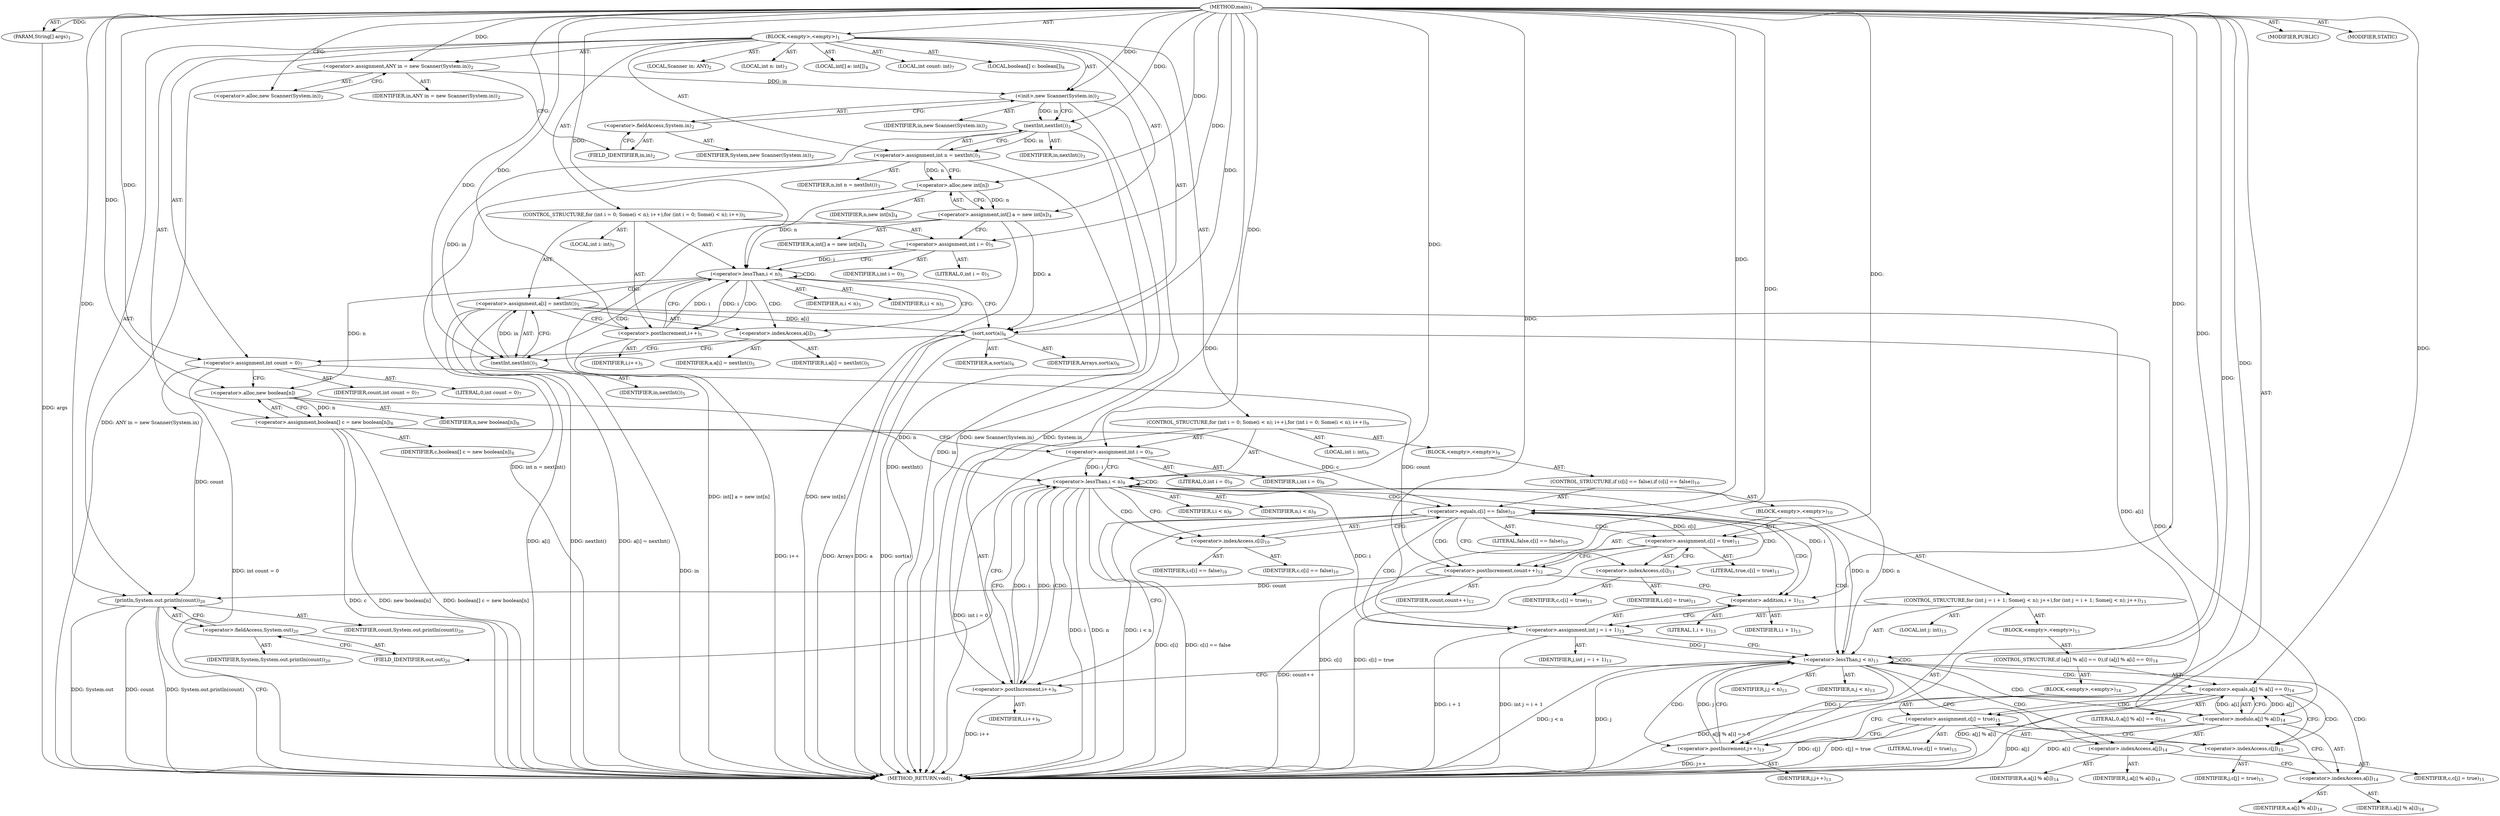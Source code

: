 digraph "main" {  
"19" [label = <(METHOD,main)<SUB>1</SUB>> ]
"20" [label = <(PARAM,String[] args)<SUB>1</SUB>> ]
"21" [label = <(BLOCK,&lt;empty&gt;,&lt;empty&gt;)<SUB>1</SUB>> ]
"4" [label = <(LOCAL,Scanner in: ANY)<SUB>2</SUB>> ]
"22" [label = <(&lt;operator&gt;.assignment,ANY in = new Scanner(System.in))<SUB>2</SUB>> ]
"23" [label = <(IDENTIFIER,in,ANY in = new Scanner(System.in))<SUB>2</SUB>> ]
"24" [label = <(&lt;operator&gt;.alloc,new Scanner(System.in))<SUB>2</SUB>> ]
"25" [label = <(&lt;init&gt;,new Scanner(System.in))<SUB>2</SUB>> ]
"3" [label = <(IDENTIFIER,in,new Scanner(System.in))<SUB>2</SUB>> ]
"26" [label = <(&lt;operator&gt;.fieldAccess,System.in)<SUB>2</SUB>> ]
"27" [label = <(IDENTIFIER,System,new Scanner(System.in))<SUB>2</SUB>> ]
"28" [label = <(FIELD_IDENTIFIER,in,in)<SUB>2</SUB>> ]
"29" [label = <(LOCAL,int n: int)<SUB>3</SUB>> ]
"30" [label = <(&lt;operator&gt;.assignment,int n = nextInt())<SUB>3</SUB>> ]
"31" [label = <(IDENTIFIER,n,int n = nextInt())<SUB>3</SUB>> ]
"32" [label = <(nextInt,nextInt())<SUB>3</SUB>> ]
"33" [label = <(IDENTIFIER,in,nextInt())<SUB>3</SUB>> ]
"34" [label = <(LOCAL,int[] a: int[])<SUB>4</SUB>> ]
"35" [label = <(&lt;operator&gt;.assignment,int[] a = new int[n])<SUB>4</SUB>> ]
"36" [label = <(IDENTIFIER,a,int[] a = new int[n])<SUB>4</SUB>> ]
"37" [label = <(&lt;operator&gt;.alloc,new int[n])> ]
"38" [label = <(IDENTIFIER,n,new int[n])<SUB>4</SUB>> ]
"39" [label = <(CONTROL_STRUCTURE,for (int i = 0; Some(i &lt; n); i++),for (int i = 0; Some(i &lt; n); i++))<SUB>5</SUB>> ]
"40" [label = <(LOCAL,int i: int)<SUB>5</SUB>> ]
"41" [label = <(&lt;operator&gt;.assignment,int i = 0)<SUB>5</SUB>> ]
"42" [label = <(IDENTIFIER,i,int i = 0)<SUB>5</SUB>> ]
"43" [label = <(LITERAL,0,int i = 0)<SUB>5</SUB>> ]
"44" [label = <(&lt;operator&gt;.lessThan,i &lt; n)<SUB>5</SUB>> ]
"45" [label = <(IDENTIFIER,i,i &lt; n)<SUB>5</SUB>> ]
"46" [label = <(IDENTIFIER,n,i &lt; n)<SUB>5</SUB>> ]
"47" [label = <(&lt;operator&gt;.postIncrement,i++)<SUB>5</SUB>> ]
"48" [label = <(IDENTIFIER,i,i++)<SUB>5</SUB>> ]
"49" [label = <(&lt;operator&gt;.assignment,a[i] = nextInt())<SUB>5</SUB>> ]
"50" [label = <(&lt;operator&gt;.indexAccess,a[i])<SUB>5</SUB>> ]
"51" [label = <(IDENTIFIER,a,a[i] = nextInt())<SUB>5</SUB>> ]
"52" [label = <(IDENTIFIER,i,a[i] = nextInt())<SUB>5</SUB>> ]
"53" [label = <(nextInt,nextInt())<SUB>5</SUB>> ]
"54" [label = <(IDENTIFIER,in,nextInt())<SUB>5</SUB>> ]
"55" [label = <(sort,sort(a))<SUB>6</SUB>> ]
"56" [label = <(IDENTIFIER,Arrays,sort(a))<SUB>6</SUB>> ]
"57" [label = <(IDENTIFIER,a,sort(a))<SUB>6</SUB>> ]
"58" [label = <(LOCAL,int count: int)<SUB>7</SUB>> ]
"59" [label = <(&lt;operator&gt;.assignment,int count = 0)<SUB>7</SUB>> ]
"60" [label = <(IDENTIFIER,count,int count = 0)<SUB>7</SUB>> ]
"61" [label = <(LITERAL,0,int count = 0)<SUB>7</SUB>> ]
"62" [label = <(LOCAL,boolean[] c: boolean[])<SUB>8</SUB>> ]
"63" [label = <(&lt;operator&gt;.assignment,boolean[] c = new boolean[n])<SUB>8</SUB>> ]
"64" [label = <(IDENTIFIER,c,boolean[] c = new boolean[n])<SUB>8</SUB>> ]
"65" [label = <(&lt;operator&gt;.alloc,new boolean[n])> ]
"66" [label = <(IDENTIFIER,n,new boolean[n])<SUB>8</SUB>> ]
"67" [label = <(CONTROL_STRUCTURE,for (int i = 0; Some(i &lt; n); i++),for (int i = 0; Some(i &lt; n); i++))<SUB>9</SUB>> ]
"68" [label = <(LOCAL,int i: int)<SUB>9</SUB>> ]
"69" [label = <(&lt;operator&gt;.assignment,int i = 0)<SUB>9</SUB>> ]
"70" [label = <(IDENTIFIER,i,int i = 0)<SUB>9</SUB>> ]
"71" [label = <(LITERAL,0,int i = 0)<SUB>9</SUB>> ]
"72" [label = <(&lt;operator&gt;.lessThan,i &lt; n)<SUB>9</SUB>> ]
"73" [label = <(IDENTIFIER,i,i &lt; n)<SUB>9</SUB>> ]
"74" [label = <(IDENTIFIER,n,i &lt; n)<SUB>9</SUB>> ]
"75" [label = <(&lt;operator&gt;.postIncrement,i++)<SUB>9</SUB>> ]
"76" [label = <(IDENTIFIER,i,i++)<SUB>9</SUB>> ]
"77" [label = <(BLOCK,&lt;empty&gt;,&lt;empty&gt;)<SUB>9</SUB>> ]
"78" [label = <(CONTROL_STRUCTURE,if (c[i] == false),if (c[i] == false))<SUB>10</SUB>> ]
"79" [label = <(&lt;operator&gt;.equals,c[i] == false)<SUB>10</SUB>> ]
"80" [label = <(&lt;operator&gt;.indexAccess,c[i])<SUB>10</SUB>> ]
"81" [label = <(IDENTIFIER,c,c[i] == false)<SUB>10</SUB>> ]
"82" [label = <(IDENTIFIER,i,c[i] == false)<SUB>10</SUB>> ]
"83" [label = <(LITERAL,false,c[i] == false)<SUB>10</SUB>> ]
"84" [label = <(BLOCK,&lt;empty&gt;,&lt;empty&gt;)<SUB>10</SUB>> ]
"85" [label = <(&lt;operator&gt;.assignment,c[i] = true)<SUB>11</SUB>> ]
"86" [label = <(&lt;operator&gt;.indexAccess,c[i])<SUB>11</SUB>> ]
"87" [label = <(IDENTIFIER,c,c[i] = true)<SUB>11</SUB>> ]
"88" [label = <(IDENTIFIER,i,c[i] = true)<SUB>11</SUB>> ]
"89" [label = <(LITERAL,true,c[i] = true)<SUB>11</SUB>> ]
"90" [label = <(&lt;operator&gt;.postIncrement,count++)<SUB>12</SUB>> ]
"91" [label = <(IDENTIFIER,count,count++)<SUB>12</SUB>> ]
"92" [label = <(CONTROL_STRUCTURE,for (int j = i + 1; Some(j &lt; n); j++),for (int j = i + 1; Some(j &lt; n); j++))<SUB>13</SUB>> ]
"93" [label = <(LOCAL,int j: int)<SUB>13</SUB>> ]
"94" [label = <(&lt;operator&gt;.assignment,int j = i + 1)<SUB>13</SUB>> ]
"95" [label = <(IDENTIFIER,j,int j = i + 1)<SUB>13</SUB>> ]
"96" [label = <(&lt;operator&gt;.addition,i + 1)<SUB>13</SUB>> ]
"97" [label = <(IDENTIFIER,i,i + 1)<SUB>13</SUB>> ]
"98" [label = <(LITERAL,1,i + 1)<SUB>13</SUB>> ]
"99" [label = <(&lt;operator&gt;.lessThan,j &lt; n)<SUB>13</SUB>> ]
"100" [label = <(IDENTIFIER,j,j &lt; n)<SUB>13</SUB>> ]
"101" [label = <(IDENTIFIER,n,j &lt; n)<SUB>13</SUB>> ]
"102" [label = <(&lt;operator&gt;.postIncrement,j++)<SUB>13</SUB>> ]
"103" [label = <(IDENTIFIER,j,j++)<SUB>13</SUB>> ]
"104" [label = <(BLOCK,&lt;empty&gt;,&lt;empty&gt;)<SUB>13</SUB>> ]
"105" [label = <(CONTROL_STRUCTURE,if (a[j] % a[i] == 0),if (a[j] % a[i] == 0))<SUB>14</SUB>> ]
"106" [label = <(&lt;operator&gt;.equals,a[j] % a[i] == 0)<SUB>14</SUB>> ]
"107" [label = <(&lt;operator&gt;.modulo,a[j] % a[i])<SUB>14</SUB>> ]
"108" [label = <(&lt;operator&gt;.indexAccess,a[j])<SUB>14</SUB>> ]
"109" [label = <(IDENTIFIER,a,a[j] % a[i])<SUB>14</SUB>> ]
"110" [label = <(IDENTIFIER,j,a[j] % a[i])<SUB>14</SUB>> ]
"111" [label = <(&lt;operator&gt;.indexAccess,a[i])<SUB>14</SUB>> ]
"112" [label = <(IDENTIFIER,a,a[j] % a[i])<SUB>14</SUB>> ]
"113" [label = <(IDENTIFIER,i,a[j] % a[i])<SUB>14</SUB>> ]
"114" [label = <(LITERAL,0,a[j] % a[i] == 0)<SUB>14</SUB>> ]
"115" [label = <(BLOCK,&lt;empty&gt;,&lt;empty&gt;)<SUB>14</SUB>> ]
"116" [label = <(&lt;operator&gt;.assignment,c[j] = true)<SUB>15</SUB>> ]
"117" [label = <(&lt;operator&gt;.indexAccess,c[j])<SUB>15</SUB>> ]
"118" [label = <(IDENTIFIER,c,c[j] = true)<SUB>15</SUB>> ]
"119" [label = <(IDENTIFIER,j,c[j] = true)<SUB>15</SUB>> ]
"120" [label = <(LITERAL,true,c[j] = true)<SUB>15</SUB>> ]
"121" [label = <(println,System.out.println(count))<SUB>20</SUB>> ]
"122" [label = <(&lt;operator&gt;.fieldAccess,System.out)<SUB>20</SUB>> ]
"123" [label = <(IDENTIFIER,System,System.out.println(count))<SUB>20</SUB>> ]
"124" [label = <(FIELD_IDENTIFIER,out,out)<SUB>20</SUB>> ]
"125" [label = <(IDENTIFIER,count,System.out.println(count))<SUB>20</SUB>> ]
"126" [label = <(MODIFIER,PUBLIC)> ]
"127" [label = <(MODIFIER,STATIC)> ]
"128" [label = <(METHOD_RETURN,void)<SUB>1</SUB>> ]
  "19" -> "20"  [ label = "AST: "] 
  "19" -> "21"  [ label = "AST: "] 
  "19" -> "126"  [ label = "AST: "] 
  "19" -> "127"  [ label = "AST: "] 
  "19" -> "128"  [ label = "AST: "] 
  "21" -> "4"  [ label = "AST: "] 
  "21" -> "22"  [ label = "AST: "] 
  "21" -> "25"  [ label = "AST: "] 
  "21" -> "29"  [ label = "AST: "] 
  "21" -> "30"  [ label = "AST: "] 
  "21" -> "34"  [ label = "AST: "] 
  "21" -> "35"  [ label = "AST: "] 
  "21" -> "39"  [ label = "AST: "] 
  "21" -> "55"  [ label = "AST: "] 
  "21" -> "58"  [ label = "AST: "] 
  "21" -> "59"  [ label = "AST: "] 
  "21" -> "62"  [ label = "AST: "] 
  "21" -> "63"  [ label = "AST: "] 
  "21" -> "67"  [ label = "AST: "] 
  "21" -> "121"  [ label = "AST: "] 
  "22" -> "23"  [ label = "AST: "] 
  "22" -> "24"  [ label = "AST: "] 
  "25" -> "3"  [ label = "AST: "] 
  "25" -> "26"  [ label = "AST: "] 
  "26" -> "27"  [ label = "AST: "] 
  "26" -> "28"  [ label = "AST: "] 
  "30" -> "31"  [ label = "AST: "] 
  "30" -> "32"  [ label = "AST: "] 
  "32" -> "33"  [ label = "AST: "] 
  "35" -> "36"  [ label = "AST: "] 
  "35" -> "37"  [ label = "AST: "] 
  "37" -> "38"  [ label = "AST: "] 
  "39" -> "40"  [ label = "AST: "] 
  "39" -> "41"  [ label = "AST: "] 
  "39" -> "44"  [ label = "AST: "] 
  "39" -> "47"  [ label = "AST: "] 
  "39" -> "49"  [ label = "AST: "] 
  "41" -> "42"  [ label = "AST: "] 
  "41" -> "43"  [ label = "AST: "] 
  "44" -> "45"  [ label = "AST: "] 
  "44" -> "46"  [ label = "AST: "] 
  "47" -> "48"  [ label = "AST: "] 
  "49" -> "50"  [ label = "AST: "] 
  "49" -> "53"  [ label = "AST: "] 
  "50" -> "51"  [ label = "AST: "] 
  "50" -> "52"  [ label = "AST: "] 
  "53" -> "54"  [ label = "AST: "] 
  "55" -> "56"  [ label = "AST: "] 
  "55" -> "57"  [ label = "AST: "] 
  "59" -> "60"  [ label = "AST: "] 
  "59" -> "61"  [ label = "AST: "] 
  "63" -> "64"  [ label = "AST: "] 
  "63" -> "65"  [ label = "AST: "] 
  "65" -> "66"  [ label = "AST: "] 
  "67" -> "68"  [ label = "AST: "] 
  "67" -> "69"  [ label = "AST: "] 
  "67" -> "72"  [ label = "AST: "] 
  "67" -> "75"  [ label = "AST: "] 
  "67" -> "77"  [ label = "AST: "] 
  "69" -> "70"  [ label = "AST: "] 
  "69" -> "71"  [ label = "AST: "] 
  "72" -> "73"  [ label = "AST: "] 
  "72" -> "74"  [ label = "AST: "] 
  "75" -> "76"  [ label = "AST: "] 
  "77" -> "78"  [ label = "AST: "] 
  "78" -> "79"  [ label = "AST: "] 
  "78" -> "84"  [ label = "AST: "] 
  "79" -> "80"  [ label = "AST: "] 
  "79" -> "83"  [ label = "AST: "] 
  "80" -> "81"  [ label = "AST: "] 
  "80" -> "82"  [ label = "AST: "] 
  "84" -> "85"  [ label = "AST: "] 
  "84" -> "90"  [ label = "AST: "] 
  "84" -> "92"  [ label = "AST: "] 
  "85" -> "86"  [ label = "AST: "] 
  "85" -> "89"  [ label = "AST: "] 
  "86" -> "87"  [ label = "AST: "] 
  "86" -> "88"  [ label = "AST: "] 
  "90" -> "91"  [ label = "AST: "] 
  "92" -> "93"  [ label = "AST: "] 
  "92" -> "94"  [ label = "AST: "] 
  "92" -> "99"  [ label = "AST: "] 
  "92" -> "102"  [ label = "AST: "] 
  "92" -> "104"  [ label = "AST: "] 
  "94" -> "95"  [ label = "AST: "] 
  "94" -> "96"  [ label = "AST: "] 
  "96" -> "97"  [ label = "AST: "] 
  "96" -> "98"  [ label = "AST: "] 
  "99" -> "100"  [ label = "AST: "] 
  "99" -> "101"  [ label = "AST: "] 
  "102" -> "103"  [ label = "AST: "] 
  "104" -> "105"  [ label = "AST: "] 
  "105" -> "106"  [ label = "AST: "] 
  "105" -> "115"  [ label = "AST: "] 
  "106" -> "107"  [ label = "AST: "] 
  "106" -> "114"  [ label = "AST: "] 
  "107" -> "108"  [ label = "AST: "] 
  "107" -> "111"  [ label = "AST: "] 
  "108" -> "109"  [ label = "AST: "] 
  "108" -> "110"  [ label = "AST: "] 
  "111" -> "112"  [ label = "AST: "] 
  "111" -> "113"  [ label = "AST: "] 
  "115" -> "116"  [ label = "AST: "] 
  "116" -> "117"  [ label = "AST: "] 
  "116" -> "120"  [ label = "AST: "] 
  "117" -> "118"  [ label = "AST: "] 
  "117" -> "119"  [ label = "AST: "] 
  "121" -> "122"  [ label = "AST: "] 
  "121" -> "125"  [ label = "AST: "] 
  "122" -> "123"  [ label = "AST: "] 
  "122" -> "124"  [ label = "AST: "] 
  "22" -> "28"  [ label = "CFG: "] 
  "25" -> "32"  [ label = "CFG: "] 
  "30" -> "37"  [ label = "CFG: "] 
  "35" -> "41"  [ label = "CFG: "] 
  "55" -> "59"  [ label = "CFG: "] 
  "59" -> "65"  [ label = "CFG: "] 
  "63" -> "69"  [ label = "CFG: "] 
  "121" -> "128"  [ label = "CFG: "] 
  "24" -> "22"  [ label = "CFG: "] 
  "26" -> "25"  [ label = "CFG: "] 
  "32" -> "30"  [ label = "CFG: "] 
  "37" -> "35"  [ label = "CFG: "] 
  "41" -> "44"  [ label = "CFG: "] 
  "44" -> "50"  [ label = "CFG: "] 
  "44" -> "55"  [ label = "CFG: "] 
  "47" -> "44"  [ label = "CFG: "] 
  "49" -> "47"  [ label = "CFG: "] 
  "65" -> "63"  [ label = "CFG: "] 
  "69" -> "72"  [ label = "CFG: "] 
  "72" -> "80"  [ label = "CFG: "] 
  "72" -> "124"  [ label = "CFG: "] 
  "75" -> "72"  [ label = "CFG: "] 
  "122" -> "121"  [ label = "CFG: "] 
  "28" -> "26"  [ label = "CFG: "] 
  "50" -> "53"  [ label = "CFG: "] 
  "53" -> "49"  [ label = "CFG: "] 
  "124" -> "122"  [ label = "CFG: "] 
  "79" -> "86"  [ label = "CFG: "] 
  "79" -> "75"  [ label = "CFG: "] 
  "80" -> "79"  [ label = "CFG: "] 
  "85" -> "90"  [ label = "CFG: "] 
  "90" -> "96"  [ label = "CFG: "] 
  "86" -> "85"  [ label = "CFG: "] 
  "94" -> "99"  [ label = "CFG: "] 
  "99" -> "108"  [ label = "CFG: "] 
  "99" -> "75"  [ label = "CFG: "] 
  "102" -> "99"  [ label = "CFG: "] 
  "96" -> "94"  [ label = "CFG: "] 
  "106" -> "117"  [ label = "CFG: "] 
  "106" -> "102"  [ label = "CFG: "] 
  "107" -> "106"  [ label = "CFG: "] 
  "116" -> "102"  [ label = "CFG: "] 
  "108" -> "111"  [ label = "CFG: "] 
  "111" -> "107"  [ label = "CFG: "] 
  "117" -> "116"  [ label = "CFG: "] 
  "19" -> "24"  [ label = "CFG: "] 
  "20" -> "128"  [ label = "DDG: args"] 
  "22" -> "128"  [ label = "DDG: ANY in = new Scanner(System.in)"] 
  "25" -> "128"  [ label = "DDG: System.in"] 
  "25" -> "128"  [ label = "DDG: new Scanner(System.in)"] 
  "32" -> "128"  [ label = "DDG: in"] 
  "30" -> "128"  [ label = "DDG: nextInt()"] 
  "30" -> "128"  [ label = "DDG: int n = nextInt()"] 
  "35" -> "128"  [ label = "DDG: new int[n]"] 
  "35" -> "128"  [ label = "DDG: int[] a = new int[n]"] 
  "55" -> "128"  [ label = "DDG: a"] 
  "55" -> "128"  [ label = "DDG: sort(a)"] 
  "59" -> "128"  [ label = "DDG: int count = 0"] 
  "63" -> "128"  [ label = "DDG: c"] 
  "63" -> "128"  [ label = "DDG: new boolean[n]"] 
  "63" -> "128"  [ label = "DDG: boolean[] c = new boolean[n]"] 
  "69" -> "128"  [ label = "DDG: int i = 0"] 
  "72" -> "128"  [ label = "DDG: i"] 
  "72" -> "128"  [ label = "DDG: n"] 
  "72" -> "128"  [ label = "DDG: i &lt; n"] 
  "121" -> "128"  [ label = "DDG: System.out"] 
  "121" -> "128"  [ label = "DDG: count"] 
  "121" -> "128"  [ label = "DDG: System.out.println(count)"] 
  "79" -> "128"  [ label = "DDG: c[i]"] 
  "79" -> "128"  [ label = "DDG: c[i] == false"] 
  "85" -> "128"  [ label = "DDG: c[i]"] 
  "85" -> "128"  [ label = "DDG: c[i] = true"] 
  "90" -> "128"  [ label = "DDG: count++"] 
  "94" -> "128"  [ label = "DDG: i + 1"] 
  "94" -> "128"  [ label = "DDG: int j = i + 1"] 
  "99" -> "128"  [ label = "DDG: j"] 
  "99" -> "128"  [ label = "DDG: j &lt; n"] 
  "75" -> "128"  [ label = "DDG: i++"] 
  "107" -> "128"  [ label = "DDG: a[j]"] 
  "107" -> "128"  [ label = "DDG: a[i]"] 
  "106" -> "128"  [ label = "DDG: a[j] % a[i]"] 
  "106" -> "128"  [ label = "DDG: a[j] % a[i] == 0"] 
  "116" -> "128"  [ label = "DDG: c[j]"] 
  "116" -> "128"  [ label = "DDG: c[j] = true"] 
  "102" -> "128"  [ label = "DDG: j++"] 
  "49" -> "128"  [ label = "DDG: a[i]"] 
  "53" -> "128"  [ label = "DDG: in"] 
  "49" -> "128"  [ label = "DDG: nextInt()"] 
  "49" -> "128"  [ label = "DDG: a[i] = nextInt()"] 
  "47" -> "128"  [ label = "DDG: i++"] 
  "55" -> "128"  [ label = "DDG: Arrays"] 
  "19" -> "20"  [ label = "DDG: "] 
  "19" -> "22"  [ label = "DDG: "] 
  "32" -> "30"  [ label = "DDG: in"] 
  "37" -> "35"  [ label = "DDG: n"] 
  "19" -> "59"  [ label = "DDG: "] 
  "65" -> "63"  [ label = "DDG: n"] 
  "22" -> "25"  [ label = "DDG: in"] 
  "19" -> "25"  [ label = "DDG: "] 
  "19" -> "41"  [ label = "DDG: "] 
  "53" -> "49"  [ label = "DDG: in"] 
  "19" -> "55"  [ label = "DDG: "] 
  "35" -> "55"  [ label = "DDG: a"] 
  "49" -> "55"  [ label = "DDG: a[i]"] 
  "19" -> "69"  [ label = "DDG: "] 
  "59" -> "121"  [ label = "DDG: count"] 
  "90" -> "121"  [ label = "DDG: count"] 
  "19" -> "121"  [ label = "DDG: "] 
  "25" -> "32"  [ label = "DDG: in"] 
  "19" -> "32"  [ label = "DDG: "] 
  "30" -> "37"  [ label = "DDG: n"] 
  "19" -> "37"  [ label = "DDG: "] 
  "41" -> "44"  [ label = "DDG: i"] 
  "47" -> "44"  [ label = "DDG: i"] 
  "19" -> "44"  [ label = "DDG: "] 
  "37" -> "44"  [ label = "DDG: n"] 
  "44" -> "47"  [ label = "DDG: i"] 
  "19" -> "47"  [ label = "DDG: "] 
  "44" -> "65"  [ label = "DDG: n"] 
  "19" -> "65"  [ label = "DDG: "] 
  "69" -> "72"  [ label = "DDG: i"] 
  "75" -> "72"  [ label = "DDG: i"] 
  "19" -> "72"  [ label = "DDG: "] 
  "65" -> "72"  [ label = "DDG: n"] 
  "99" -> "72"  [ label = "DDG: n"] 
  "72" -> "75"  [ label = "DDG: i"] 
  "19" -> "75"  [ label = "DDG: "] 
  "32" -> "53"  [ label = "DDG: in"] 
  "19" -> "53"  [ label = "DDG: "] 
  "63" -> "79"  [ label = "DDG: c"] 
  "85" -> "79"  [ label = "DDG: c[i]"] 
  "19" -> "79"  [ label = "DDG: "] 
  "19" -> "85"  [ label = "DDG: "] 
  "59" -> "90"  [ label = "DDG: count"] 
  "19" -> "90"  [ label = "DDG: "] 
  "72" -> "94"  [ label = "DDG: i"] 
  "19" -> "94"  [ label = "DDG: "] 
  "94" -> "99"  [ label = "DDG: j"] 
  "102" -> "99"  [ label = "DDG: j"] 
  "19" -> "99"  [ label = "DDG: "] 
  "72" -> "99"  [ label = "DDG: n"] 
  "99" -> "102"  [ label = "DDG: j"] 
  "19" -> "102"  [ label = "DDG: "] 
  "72" -> "96"  [ label = "DDG: i"] 
  "19" -> "96"  [ label = "DDG: "] 
  "107" -> "106"  [ label = "DDG: a[j]"] 
  "107" -> "106"  [ label = "DDG: a[i]"] 
  "19" -> "106"  [ label = "DDG: "] 
  "19" -> "116"  [ label = "DDG: "] 
  "55" -> "107"  [ label = "DDG: a"] 
  "49" -> "107"  [ label = "DDG: a[i]"] 
  "44" -> "47"  [ label = "CDG: "] 
  "44" -> "49"  [ label = "CDG: "] 
  "44" -> "50"  [ label = "CDG: "] 
  "44" -> "44"  [ label = "CDG: "] 
  "44" -> "53"  [ label = "CDG: "] 
  "72" -> "75"  [ label = "CDG: "] 
  "72" -> "72"  [ label = "CDG: "] 
  "72" -> "79"  [ label = "CDG: "] 
  "72" -> "80"  [ label = "CDG: "] 
  "79" -> "94"  [ label = "CDG: "] 
  "79" -> "96"  [ label = "CDG: "] 
  "79" -> "99"  [ label = "CDG: "] 
  "79" -> "85"  [ label = "CDG: "] 
  "79" -> "90"  [ label = "CDG: "] 
  "79" -> "86"  [ label = "CDG: "] 
  "99" -> "107"  [ label = "CDG: "] 
  "99" -> "99"  [ label = "CDG: "] 
  "99" -> "102"  [ label = "CDG: "] 
  "99" -> "106"  [ label = "CDG: "] 
  "99" -> "108"  [ label = "CDG: "] 
  "99" -> "111"  [ label = "CDG: "] 
  "106" -> "116"  [ label = "CDG: "] 
  "106" -> "117"  [ label = "CDG: "] 
}
